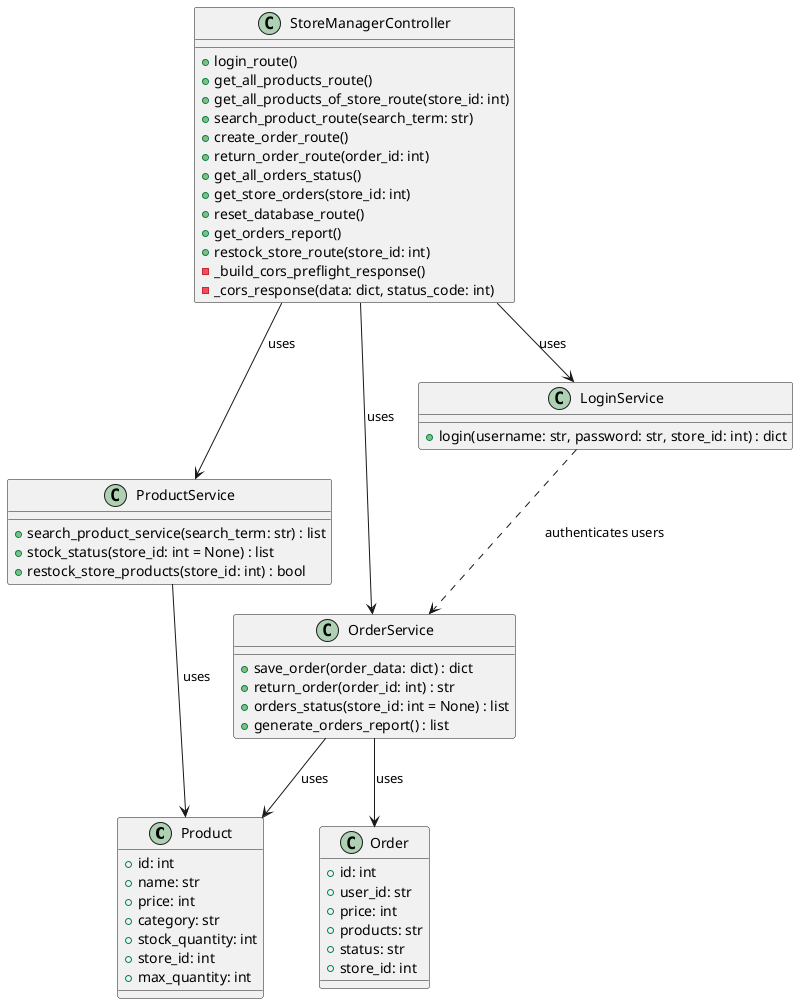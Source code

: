 @startuml ProjectClasses

class Product {
  +id: int
  +name: str
  +price: int
  +category: str
  +stock_quantity: int
  +store_id: int
  +max_quantity: int
}

class Order {
  +id: int
  +user_id: str
  +price: int
  +products: str
  +status: str
  +store_id: int
}

class ProductService {
  +search_product_service(search_term: str) : list
  +stock_status(store_id: int = None) : list
  +restock_store_products(store_id: int) : bool
}

class OrderService {
  +save_order(order_data: dict) : dict
  +return_order(order_id: int) : str
  +orders_status(store_id: int = None) : list
  +generate_orders_report() : list
}

class LoginService {
  +login(username: str, password: str, store_id: int) : dict
}

class StoreManagerController {
  +login_route()
  +get_all_products_route()
  +get_all_products_of_store_route(store_id: int)
  +search_product_route(search_term: str)
  +create_order_route()
  +return_order_route(order_id: int)
  +get_all_orders_status()
  +get_store_orders(store_id: int)
  +reset_database_route()
  +get_orders_report()
  +restock_store_route(store_id: int)
  -_build_cors_preflight_response()
  -_cors_response(data: dict, status_code: int)
}

StoreManagerController --> ProductService : uses
StoreManagerController --> OrderService : uses
StoreManagerController --> LoginService : uses

ProductService --> Product : uses
OrderService --> Order : uses
OrderService --> Product : uses
LoginService ..> OrderService : authenticates users

@enduml

